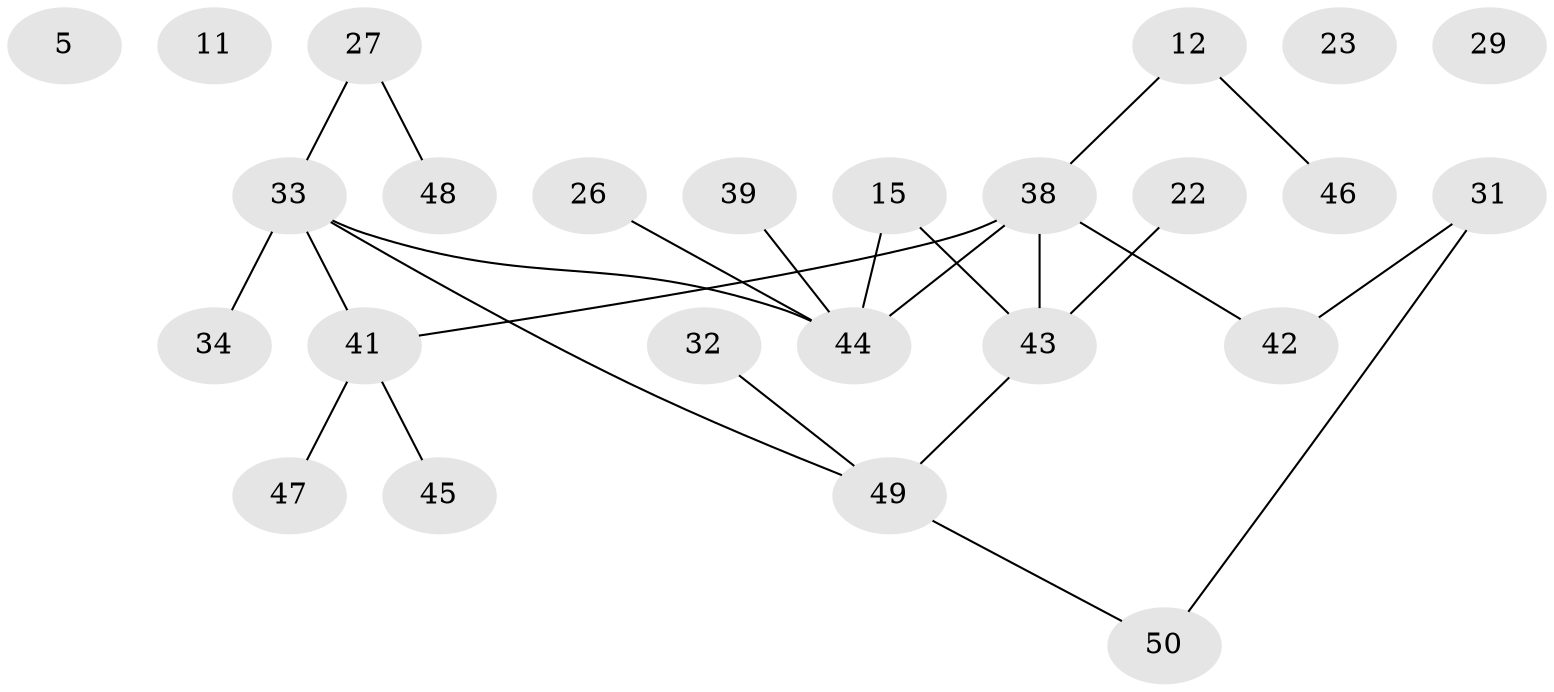 // original degree distribution, {1: 0.28, 3: 0.22, 0: 0.08, 5: 0.06, 2: 0.28, 4: 0.08}
// Generated by graph-tools (version 1.1) at 2025/38/03/09/25 04:38:48]
// undirected, 25 vertices, 24 edges
graph export_dot {
graph [start="1"]
  node [color=gray90,style=filled];
  5;
  11;
  12;
  15;
  22;
  23;
  26;
  27;
  29;
  31;
  32;
  33 [super="+6"];
  34 [super="+9"];
  38 [super="+10+37"];
  39;
  41 [super="+25+40"];
  42 [super="+16+13+1+2+21+30"];
  43;
  44 [super="+17+36"];
  45;
  46;
  47;
  48;
  49;
  50;
  12 -- 46;
  12 -- 38;
  15 -- 43;
  15 -- 44;
  22 -- 43;
  26 -- 44;
  27 -- 48;
  27 -- 33;
  31 -- 50;
  31 -- 42;
  32 -- 49;
  33 -- 49;
  33 -- 34;
  33 -- 41 [weight=3];
  33 -- 44;
  38 -- 43 [weight=2];
  38 -- 44;
  38 -- 41 [weight=2];
  38 -- 42;
  39 -- 44;
  41 -- 45;
  41 -- 47;
  43 -- 49;
  49 -- 50;
}
